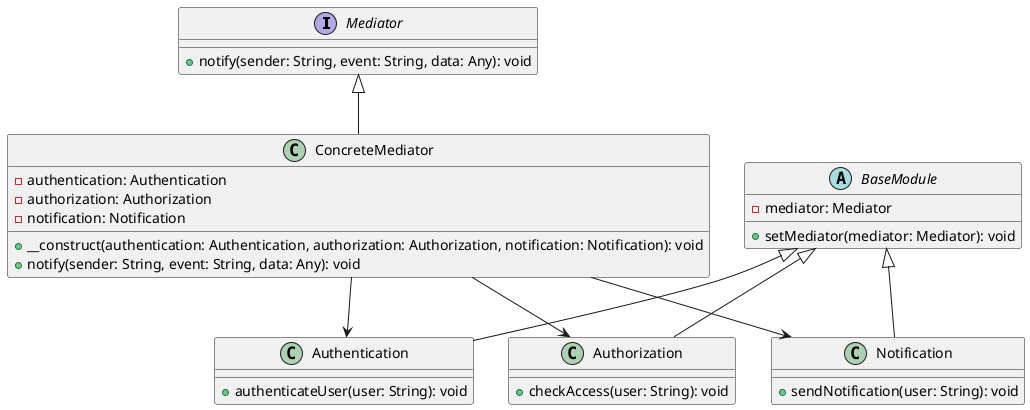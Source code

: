 @startuml
interface Mediator {
    +notify(sender: String, event: String, data: Any): void
}

class ConcreteMediator {
    -authentication: Authentication
    -authorization: Authorization
    -notification: Notification
    +__construct(authentication: Authentication, authorization: Authorization, notification: Notification): void
    +notify(sender: String, event: String, data: Any): void
}

abstract class BaseModule {
    -mediator: Mediator
    +setMediator(mediator: Mediator): void
}

class Authentication {
    +authenticateUser(user: String): void
}

class Authorization {
    +checkAccess(user: String): void
}

class Notification {
    +sendNotification(user: String): void
}

Mediator <|-- ConcreteMediator
BaseModule <|-- Authentication
BaseModule <|-- Authorization
BaseModule <|-- Notification
ConcreteMediator --> Authentication
ConcreteMediator --> Authorization
ConcreteMediator --> Notification
@enduml